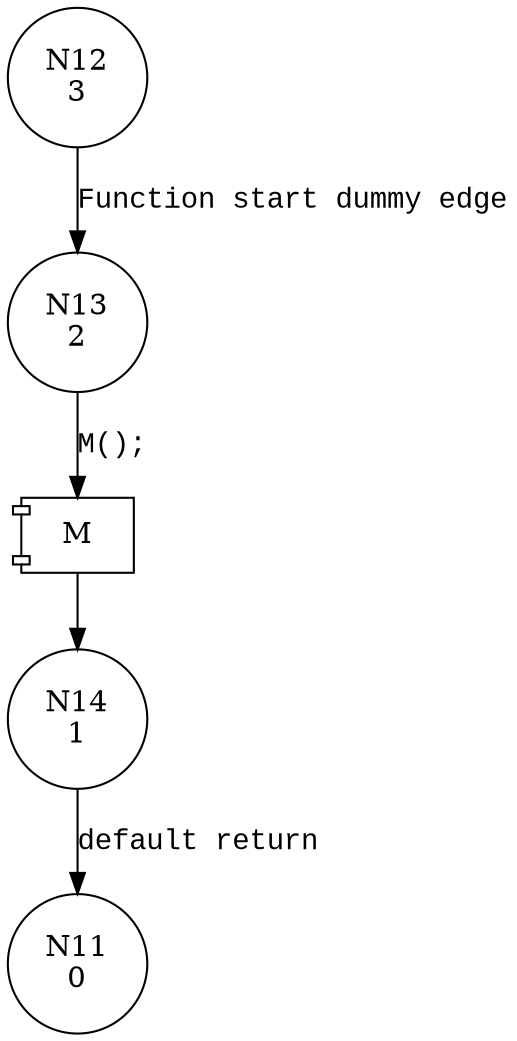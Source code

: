 digraph ihex {
12 [shape="circle" label="N12\n3"]
13 [shape="circle" label="N13\n2"]
14 [shape="circle" label="N14\n1"]
11 [shape="circle" label="N11\n0"]
12 -> 13 [label="Function start dummy edge" fontname="Courier New"]
100001 [shape="component" label="M"]
13 -> 100001 [label="M();" fontname="Courier New"]
100001 -> 14 [label="" fontname="Courier New"]
14 -> 11 [label="default return" fontname="Courier New"]
}